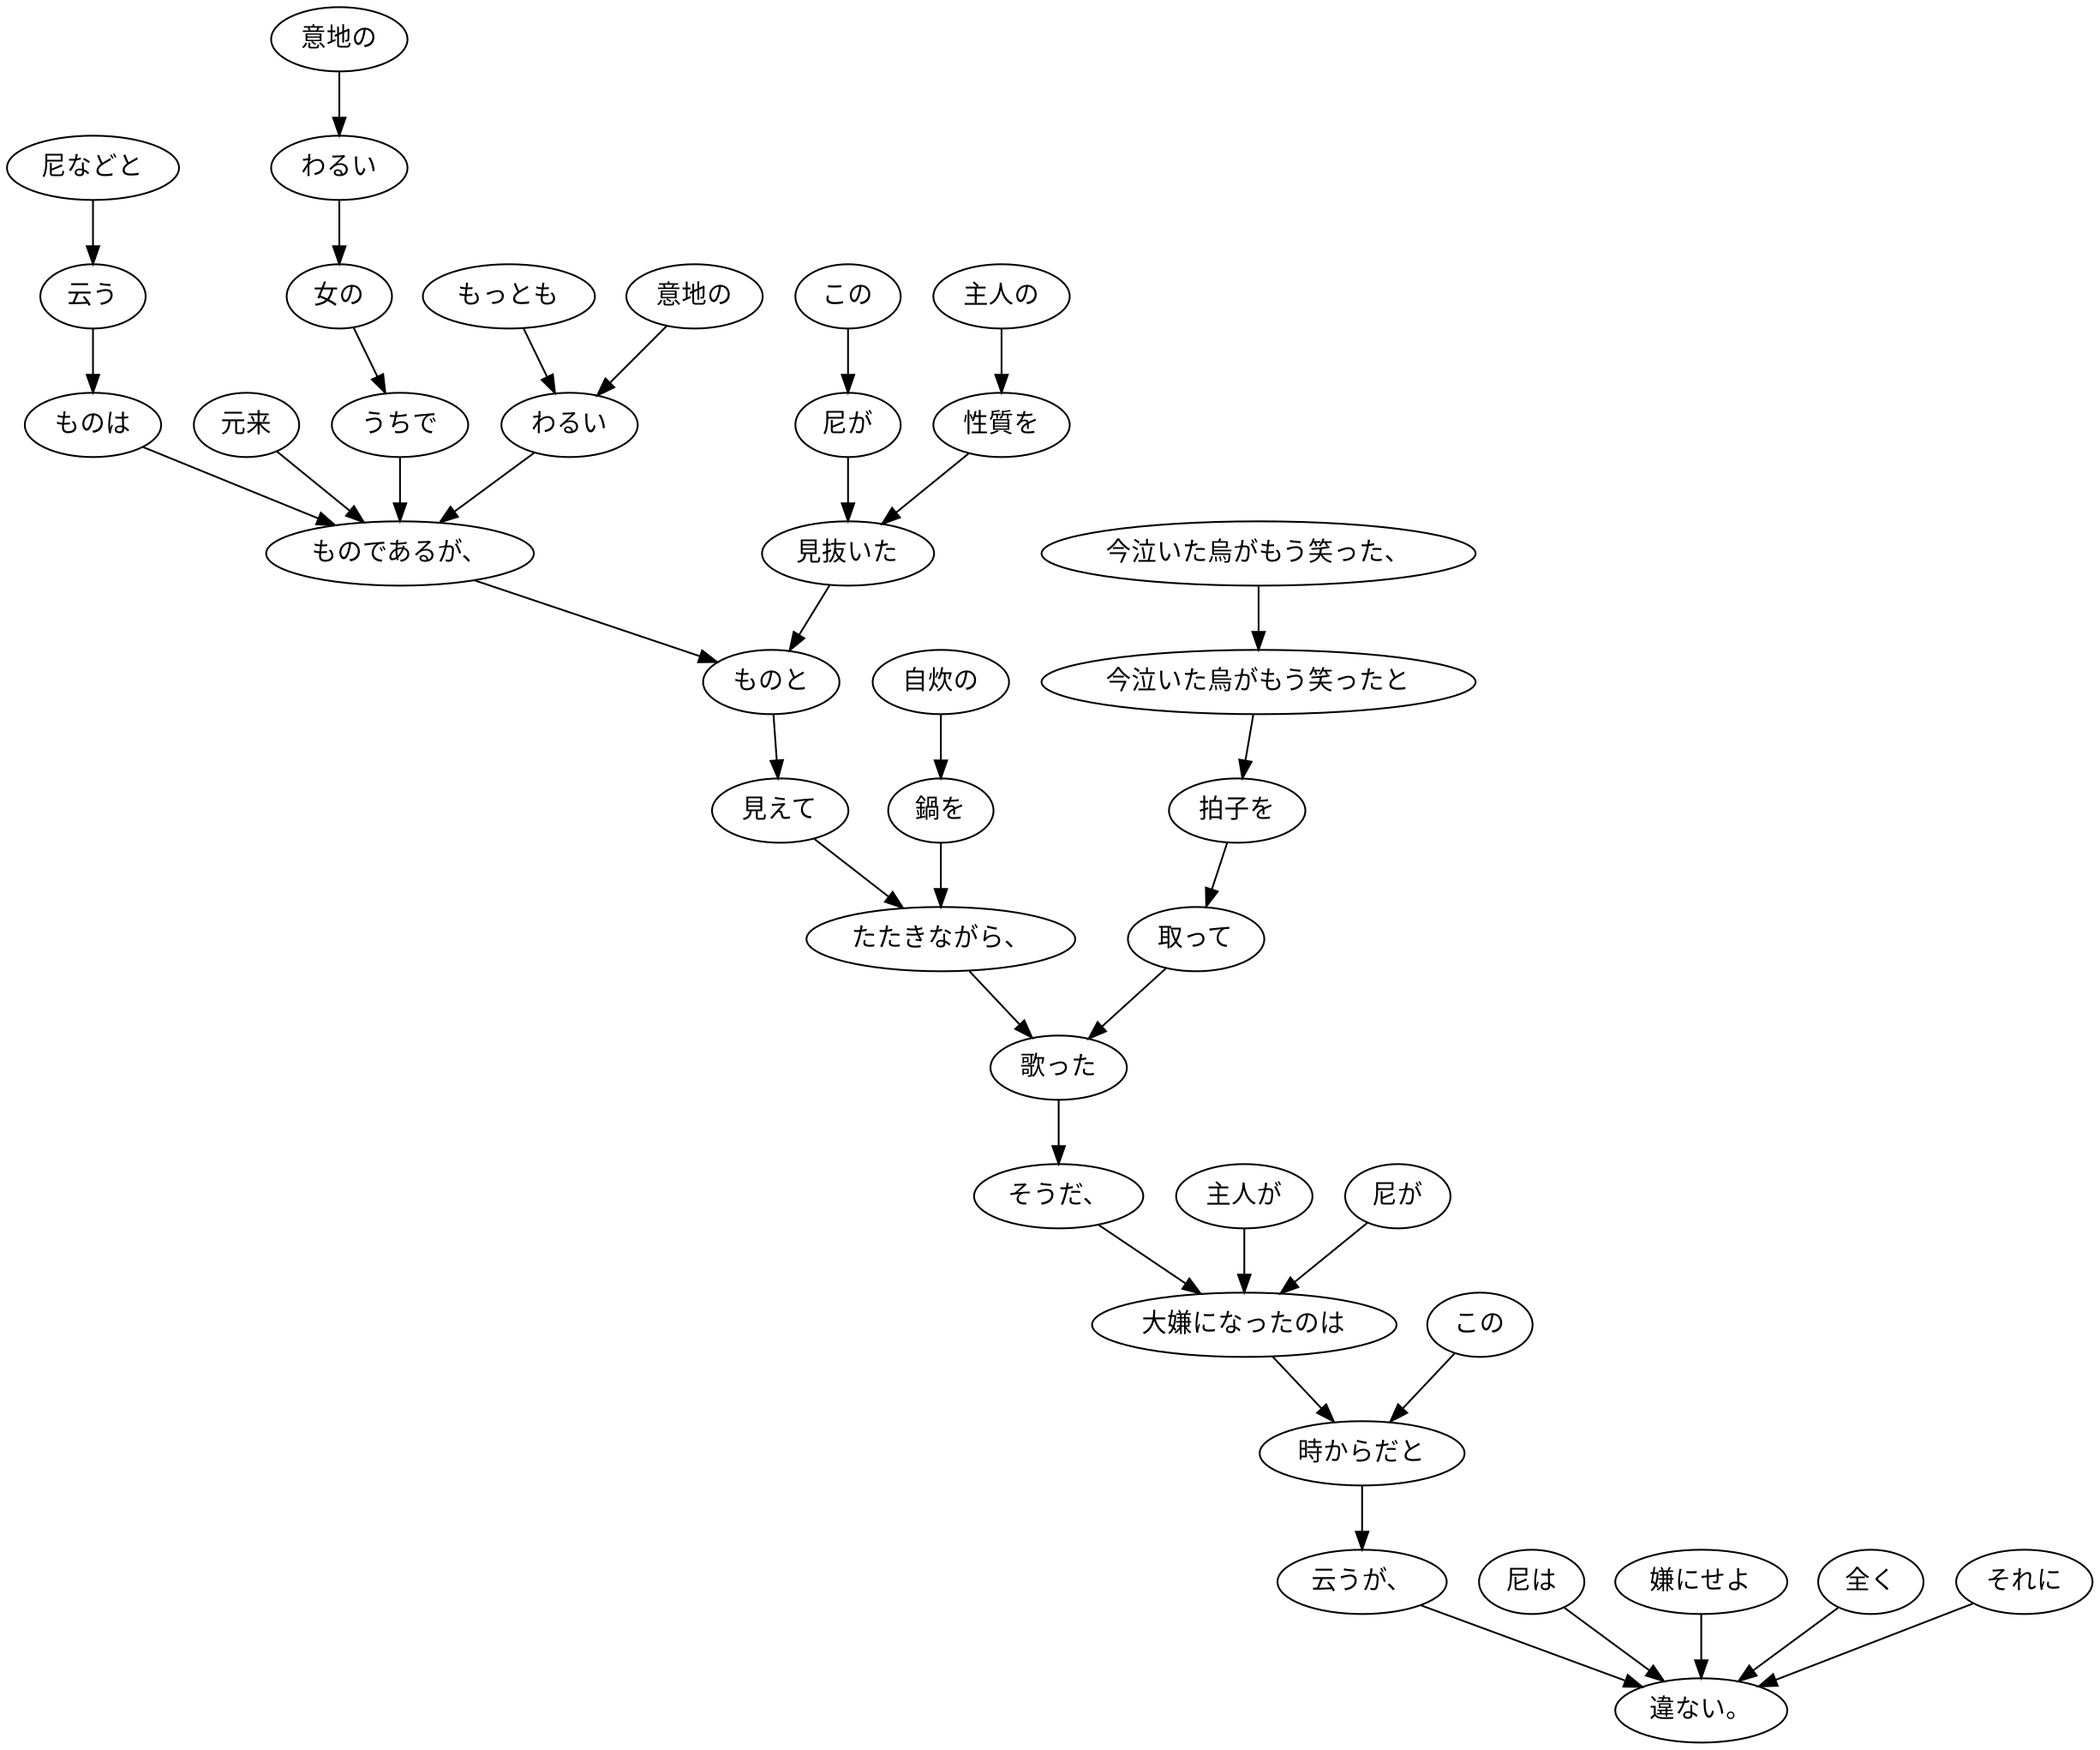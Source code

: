 digraph graph6547 {
	node0 [label="尼などと"];
	node1 [label="云う"];
	node2 [label="ものは"];
	node3 [label="元来"];
	node4 [label="意地の"];
	node5 [label="わるい"];
	node6 [label="女の"];
	node7 [label="うちで"];
	node8 [label="もっとも"];
	node9 [label="意地の"];
	node10 [label="わるい"];
	node11 [label="ものであるが、"];
	node12 [label="この"];
	node13 [label="尼が"];
	node14 [label="主人の"];
	node15 [label="性質を"];
	node16 [label="見抜いた"];
	node17 [label="ものと"];
	node18 [label="見えて"];
	node19 [label="自炊の"];
	node20 [label="鍋を"];
	node21 [label="たたきながら、"];
	node22 [label="今泣いた烏がもう笑った、"];
	node23 [label="今泣いた烏がもう笑ったと"];
	node24 [label="拍子を"];
	node25 [label="取って"];
	node26 [label="歌った"];
	node27 [label="そうだ、"];
	node28 [label="主人が"];
	node29 [label="尼が"];
	node30 [label="大嫌になったのは"];
	node31 [label="この"];
	node32 [label="時からだと"];
	node33 [label="云うが、"];
	node34 [label="尼は"];
	node35 [label="嫌にせよ"];
	node36 [label="全く"];
	node37 [label="それに"];
	node38 [label="違ない。"];
	node0 -> node1;
	node1 -> node2;
	node2 -> node11;
	node3 -> node11;
	node4 -> node5;
	node5 -> node6;
	node6 -> node7;
	node7 -> node11;
	node8 -> node10;
	node9 -> node10;
	node10 -> node11;
	node11 -> node17;
	node12 -> node13;
	node13 -> node16;
	node14 -> node15;
	node15 -> node16;
	node16 -> node17;
	node17 -> node18;
	node18 -> node21;
	node19 -> node20;
	node20 -> node21;
	node21 -> node26;
	node22 -> node23;
	node23 -> node24;
	node24 -> node25;
	node25 -> node26;
	node26 -> node27;
	node27 -> node30;
	node28 -> node30;
	node29 -> node30;
	node30 -> node32;
	node31 -> node32;
	node32 -> node33;
	node33 -> node38;
	node34 -> node38;
	node35 -> node38;
	node36 -> node38;
	node37 -> node38;
}
